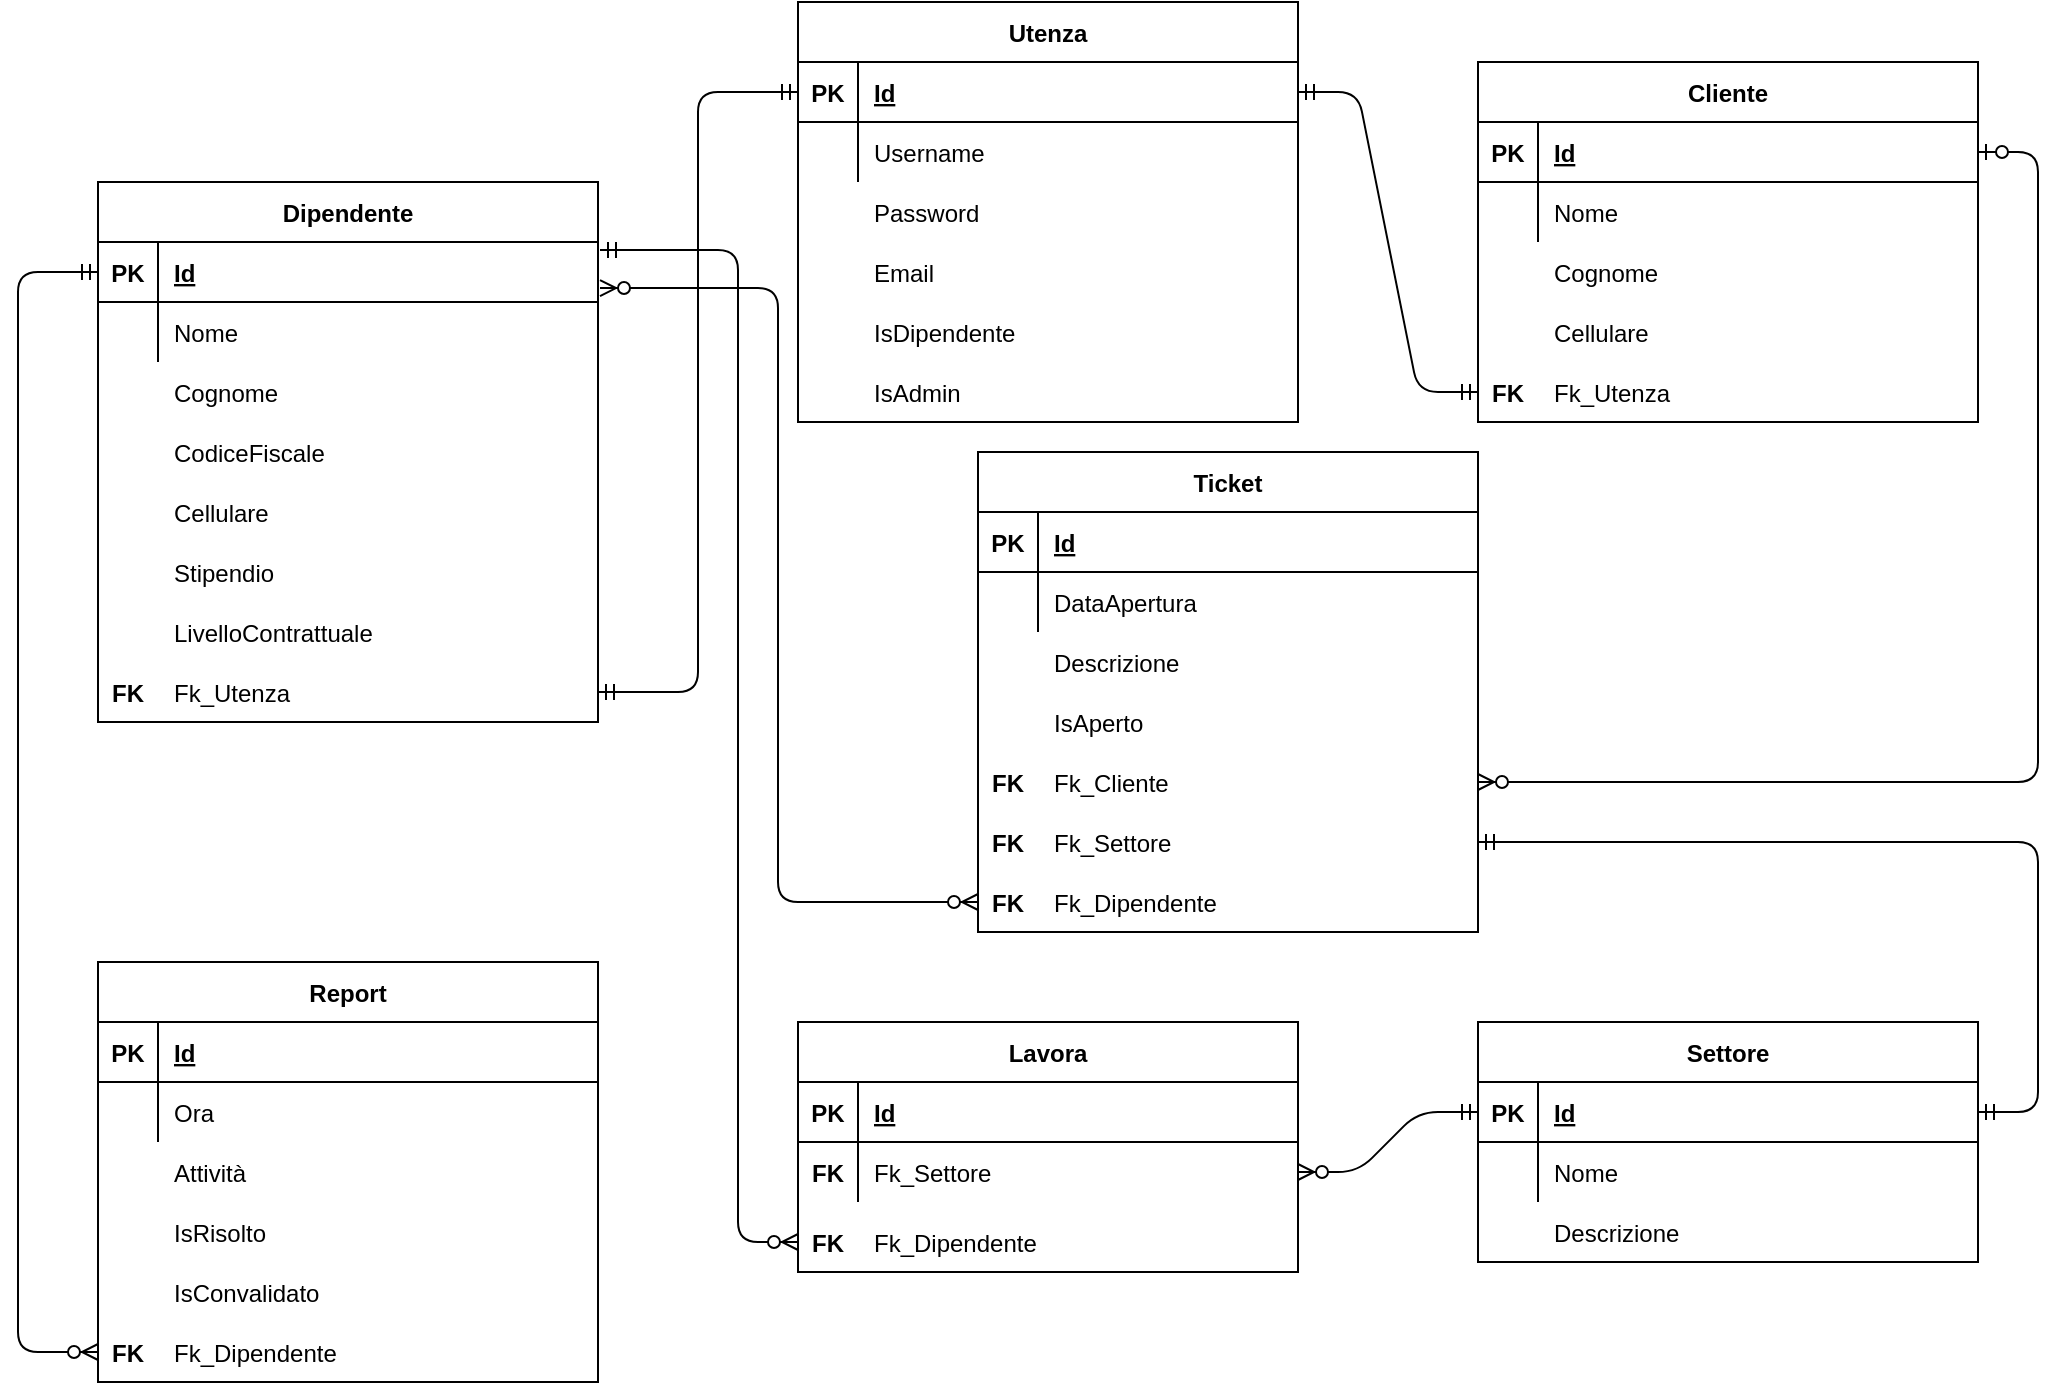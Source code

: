 <mxfile version="14.1.8" type="device"><diagram id="R2lEEEUBdFMjLlhIrx00" name="Page-1"><mxGraphModel dx="1086" dy="816" grid="1" gridSize="10" guides="1" tooltips="1" connect="1" arrows="1" fold="1" page="1" pageScale="1" pageWidth="850" pageHeight="1100" math="0" shadow="0" extFonts="Permanent Marker^https://fonts.googleapis.com/css?family=Permanent+Marker"><root><mxCell id="0"/><mxCell id="1" parent="0"/><mxCell id="C-vyLk0tnHw3VtMMgP7b-23" value="Dipendente" style="shape=table;startSize=30;container=1;collapsible=1;childLayout=tableLayout;fixedRows=1;rowLines=0;fontStyle=1;align=center;resizeLast=1;" parent="1" vertex="1"><mxGeometry x="220" y="180" width="250" height="270" as="geometry"/></mxCell><mxCell id="C-vyLk0tnHw3VtMMgP7b-24" value="" style="shape=partialRectangle;collapsible=0;dropTarget=0;pointerEvents=0;fillColor=none;points=[[0,0.5],[1,0.5]];portConstraint=eastwest;top=0;left=0;right=0;bottom=1;" parent="C-vyLk0tnHw3VtMMgP7b-23" vertex="1"><mxGeometry y="30" width="250" height="30" as="geometry"/></mxCell><mxCell id="C-vyLk0tnHw3VtMMgP7b-25" value="PK" style="shape=partialRectangle;overflow=hidden;connectable=0;fillColor=none;top=0;left=0;bottom=0;right=0;fontStyle=1;" parent="C-vyLk0tnHw3VtMMgP7b-24" vertex="1"><mxGeometry width="30" height="30" as="geometry"/></mxCell><mxCell id="C-vyLk0tnHw3VtMMgP7b-26" value="Id" style="shape=partialRectangle;overflow=hidden;connectable=0;fillColor=none;top=0;left=0;bottom=0;right=0;align=left;spacingLeft=6;fontStyle=5;" parent="C-vyLk0tnHw3VtMMgP7b-24" vertex="1"><mxGeometry x="30" width="220" height="30" as="geometry"/></mxCell><mxCell id="C-vyLk0tnHw3VtMMgP7b-27" value="" style="shape=partialRectangle;collapsible=0;dropTarget=0;pointerEvents=0;fillColor=none;points=[[0,0.5],[1,0.5]];portConstraint=eastwest;top=0;left=0;right=0;bottom=0;" parent="C-vyLk0tnHw3VtMMgP7b-23" vertex="1"><mxGeometry y="60" width="250" height="30" as="geometry"/></mxCell><mxCell id="C-vyLk0tnHw3VtMMgP7b-28" value="" style="shape=partialRectangle;overflow=hidden;connectable=0;fillColor=none;top=0;left=0;bottom=0;right=0;" parent="C-vyLk0tnHw3VtMMgP7b-27" vertex="1"><mxGeometry width="30" height="30" as="geometry"/></mxCell><mxCell id="C-vyLk0tnHw3VtMMgP7b-29" value="Nome" style="shape=partialRectangle;overflow=hidden;connectable=0;fillColor=none;top=0;left=0;bottom=0;right=0;align=left;spacingLeft=6;" parent="C-vyLk0tnHw3VtMMgP7b-27" vertex="1"><mxGeometry x="30" width="220" height="30" as="geometry"/></mxCell><mxCell id="SNjEbLcUEijaCDTkhFh6-2" value="" style="shape=partialRectangle;collapsible=0;dropTarget=0;pointerEvents=0;fillColor=none;points=[[0,0.5],[1,0.5]];portConstraint=eastwest;top=0;left=0;right=0;bottom=0;" parent="1" vertex="1"><mxGeometry x="220" y="270" width="250" height="30" as="geometry"/></mxCell><mxCell id="SNjEbLcUEijaCDTkhFh6-3" value="" style="shape=partialRectangle;overflow=hidden;connectable=0;fillColor=none;top=0;left=0;bottom=0;right=0;" parent="SNjEbLcUEijaCDTkhFh6-2" vertex="1"><mxGeometry width="30" height="30" as="geometry"/></mxCell><mxCell id="SNjEbLcUEijaCDTkhFh6-4" value="Cognome" style="shape=partialRectangle;overflow=hidden;connectable=0;fillColor=none;top=0;left=0;bottom=0;right=0;align=left;spacingLeft=6;" parent="SNjEbLcUEijaCDTkhFh6-2" vertex="1"><mxGeometry x="30" width="220" height="30" as="geometry"/></mxCell><mxCell id="SNjEbLcUEijaCDTkhFh6-5" value="" style="shape=partialRectangle;collapsible=0;dropTarget=0;pointerEvents=0;fillColor=none;points=[[0,0.5],[1,0.5]];portConstraint=eastwest;top=0;left=0;right=0;bottom=0;" parent="1" vertex="1"><mxGeometry x="220" y="300" width="250" height="30" as="geometry"/></mxCell><mxCell id="SNjEbLcUEijaCDTkhFh6-6" value="" style="shape=partialRectangle;overflow=hidden;connectable=0;fillColor=none;top=0;left=0;bottom=0;right=0;" parent="SNjEbLcUEijaCDTkhFh6-5" vertex="1"><mxGeometry width="30" height="30" as="geometry"/></mxCell><mxCell id="SNjEbLcUEijaCDTkhFh6-7" value="CodiceFiscale" style="shape=partialRectangle;overflow=hidden;connectable=0;fillColor=none;top=0;left=0;bottom=0;right=0;align=left;spacingLeft=6;" parent="SNjEbLcUEijaCDTkhFh6-5" vertex="1"><mxGeometry x="30" width="220" height="30" as="geometry"/></mxCell><mxCell id="SNjEbLcUEijaCDTkhFh6-8" value="" style="shape=partialRectangle;collapsible=0;dropTarget=0;pointerEvents=0;fillColor=none;points=[[0,0.5],[1,0.5]];portConstraint=eastwest;top=0;left=0;right=0;bottom=0;" parent="1" vertex="1"><mxGeometry x="220" y="330" width="250" height="30" as="geometry"/></mxCell><mxCell id="SNjEbLcUEijaCDTkhFh6-9" value="" style="shape=partialRectangle;overflow=hidden;connectable=0;fillColor=none;top=0;left=0;bottom=0;right=0;" parent="SNjEbLcUEijaCDTkhFh6-8" vertex="1"><mxGeometry width="30" height="30" as="geometry"/></mxCell><mxCell id="SNjEbLcUEijaCDTkhFh6-10" value="Cellulare" style="shape=partialRectangle;overflow=hidden;connectable=0;fillColor=none;top=0;left=0;bottom=0;right=0;align=left;spacingLeft=6;" parent="SNjEbLcUEijaCDTkhFh6-8" vertex="1"><mxGeometry x="30" width="220" height="30" as="geometry"/></mxCell><mxCell id="SNjEbLcUEijaCDTkhFh6-11" value="" style="shape=partialRectangle;collapsible=0;dropTarget=0;pointerEvents=0;fillColor=none;points=[[0,0.5],[1,0.5]];portConstraint=eastwest;top=0;left=0;right=0;bottom=0;" parent="1" vertex="1"><mxGeometry x="220" y="360" width="250" height="30" as="geometry"/></mxCell><mxCell id="SNjEbLcUEijaCDTkhFh6-12" value="" style="shape=partialRectangle;overflow=hidden;connectable=0;fillColor=none;top=0;left=0;bottom=0;right=0;" parent="SNjEbLcUEijaCDTkhFh6-11" vertex="1"><mxGeometry width="30" height="30" as="geometry"/></mxCell><mxCell id="SNjEbLcUEijaCDTkhFh6-13" value="Stipendio" style="shape=partialRectangle;overflow=hidden;connectable=0;fillColor=none;top=0;left=0;bottom=0;right=0;align=left;spacingLeft=6;" parent="SNjEbLcUEijaCDTkhFh6-11" vertex="1"><mxGeometry x="30" width="220" height="30" as="geometry"/></mxCell><mxCell id="SNjEbLcUEijaCDTkhFh6-14" value="" style="shape=partialRectangle;collapsible=0;dropTarget=0;pointerEvents=0;fillColor=none;points=[[0,0.5],[1,0.5]];portConstraint=eastwest;top=0;left=0;right=0;bottom=0;" parent="1" vertex="1"><mxGeometry x="220" y="390" width="250" height="30" as="geometry"/></mxCell><mxCell id="SNjEbLcUEijaCDTkhFh6-15" value="" style="shape=partialRectangle;overflow=hidden;connectable=0;fillColor=none;top=0;left=0;bottom=0;right=0;" parent="SNjEbLcUEijaCDTkhFh6-14" vertex="1"><mxGeometry width="30" height="30" as="geometry"/></mxCell><mxCell id="SNjEbLcUEijaCDTkhFh6-16" value="LivelloContrattuale" style="shape=partialRectangle;overflow=hidden;connectable=0;fillColor=none;top=0;left=0;bottom=0;right=0;align=left;spacingLeft=6;" parent="SNjEbLcUEijaCDTkhFh6-14" vertex="1"><mxGeometry x="30" width="220" height="30" as="geometry"/></mxCell><mxCell id="SNjEbLcUEijaCDTkhFh6-17" value="Settore" style="shape=table;startSize=30;container=1;collapsible=1;childLayout=tableLayout;fixedRows=1;rowLines=0;fontStyle=1;align=center;resizeLast=1;" parent="1" vertex="1"><mxGeometry x="910" y="600" width="250" height="120" as="geometry"/></mxCell><mxCell id="SNjEbLcUEijaCDTkhFh6-18" value="" style="shape=partialRectangle;collapsible=0;dropTarget=0;pointerEvents=0;fillColor=none;points=[[0,0.5],[1,0.5]];portConstraint=eastwest;top=0;left=0;right=0;bottom=1;" parent="SNjEbLcUEijaCDTkhFh6-17" vertex="1"><mxGeometry y="30" width="250" height="30" as="geometry"/></mxCell><mxCell id="SNjEbLcUEijaCDTkhFh6-19" value="PK" style="shape=partialRectangle;overflow=hidden;connectable=0;fillColor=none;top=0;left=0;bottom=0;right=0;fontStyle=1;" parent="SNjEbLcUEijaCDTkhFh6-18" vertex="1"><mxGeometry width="30" height="30" as="geometry"/></mxCell><mxCell id="SNjEbLcUEijaCDTkhFh6-20" value="Id" style="shape=partialRectangle;overflow=hidden;connectable=0;fillColor=none;top=0;left=0;bottom=0;right=0;align=left;spacingLeft=6;fontStyle=5;" parent="SNjEbLcUEijaCDTkhFh6-18" vertex="1"><mxGeometry x="30" width="220" height="30" as="geometry"/></mxCell><mxCell id="SNjEbLcUEijaCDTkhFh6-21" value="" style="shape=partialRectangle;collapsible=0;dropTarget=0;pointerEvents=0;fillColor=none;points=[[0,0.5],[1,0.5]];portConstraint=eastwest;top=0;left=0;right=0;bottom=0;" parent="SNjEbLcUEijaCDTkhFh6-17" vertex="1"><mxGeometry y="60" width="250" height="30" as="geometry"/></mxCell><mxCell id="SNjEbLcUEijaCDTkhFh6-22" value="" style="shape=partialRectangle;overflow=hidden;connectable=0;fillColor=none;top=0;left=0;bottom=0;right=0;" parent="SNjEbLcUEijaCDTkhFh6-21" vertex="1"><mxGeometry width="30" height="30" as="geometry"/></mxCell><mxCell id="SNjEbLcUEijaCDTkhFh6-23" value="Nome" style="shape=partialRectangle;overflow=hidden;connectable=0;fillColor=none;top=0;left=0;bottom=0;right=0;align=left;spacingLeft=6;" parent="SNjEbLcUEijaCDTkhFh6-21" vertex="1"><mxGeometry x="30" width="220" height="30" as="geometry"/></mxCell><mxCell id="SNjEbLcUEijaCDTkhFh6-24" value="" style="shape=partialRectangle;collapsible=0;dropTarget=0;pointerEvents=0;fillColor=none;points=[[0,0.5],[1,0.5]];portConstraint=eastwest;top=0;left=0;right=0;bottom=0;" parent="1" vertex="1"><mxGeometry x="910" y="690" width="250" height="30" as="geometry"/></mxCell><mxCell id="SNjEbLcUEijaCDTkhFh6-25" value="" style="shape=partialRectangle;overflow=hidden;connectable=0;fillColor=none;top=0;left=0;bottom=0;right=0;" parent="SNjEbLcUEijaCDTkhFh6-24" vertex="1"><mxGeometry width="30" height="30" as="geometry"/></mxCell><mxCell id="SNjEbLcUEijaCDTkhFh6-26" value="Descrizione" style="shape=partialRectangle;overflow=hidden;connectable=0;fillColor=none;top=0;left=0;bottom=0;right=0;align=left;spacingLeft=6;" parent="SNjEbLcUEijaCDTkhFh6-24" vertex="1"><mxGeometry x="30" width="220" height="30" as="geometry"/></mxCell><mxCell id="SNjEbLcUEijaCDTkhFh6-27" value="Cliente" style="shape=table;startSize=30;container=1;collapsible=1;childLayout=tableLayout;fixedRows=1;rowLines=0;fontStyle=1;align=center;resizeLast=1;" parent="1" vertex="1"><mxGeometry x="910" y="120" width="250" height="180" as="geometry"/></mxCell><mxCell id="SNjEbLcUEijaCDTkhFh6-28" value="" style="shape=partialRectangle;collapsible=0;dropTarget=0;pointerEvents=0;fillColor=none;points=[[0,0.5],[1,0.5]];portConstraint=eastwest;top=0;left=0;right=0;bottom=1;" parent="SNjEbLcUEijaCDTkhFh6-27" vertex="1"><mxGeometry y="30" width="250" height="30" as="geometry"/></mxCell><mxCell id="SNjEbLcUEijaCDTkhFh6-29" value="PK" style="shape=partialRectangle;overflow=hidden;connectable=0;fillColor=none;top=0;left=0;bottom=0;right=0;fontStyle=1;" parent="SNjEbLcUEijaCDTkhFh6-28" vertex="1"><mxGeometry width="30" height="30" as="geometry"/></mxCell><mxCell id="SNjEbLcUEijaCDTkhFh6-30" value="Id" style="shape=partialRectangle;overflow=hidden;connectable=0;fillColor=none;top=0;left=0;bottom=0;right=0;align=left;spacingLeft=6;fontStyle=5;" parent="SNjEbLcUEijaCDTkhFh6-28" vertex="1"><mxGeometry x="30" width="220" height="30" as="geometry"/></mxCell><mxCell id="SNjEbLcUEijaCDTkhFh6-31" value="" style="shape=partialRectangle;collapsible=0;dropTarget=0;pointerEvents=0;fillColor=none;points=[[0,0.5],[1,0.5]];portConstraint=eastwest;top=0;left=0;right=0;bottom=0;" parent="SNjEbLcUEijaCDTkhFh6-27" vertex="1"><mxGeometry y="60" width="250" height="30" as="geometry"/></mxCell><mxCell id="SNjEbLcUEijaCDTkhFh6-32" value="" style="shape=partialRectangle;overflow=hidden;connectable=0;fillColor=none;top=0;left=0;bottom=0;right=0;" parent="SNjEbLcUEijaCDTkhFh6-31" vertex="1"><mxGeometry width="30" height="30" as="geometry"/></mxCell><mxCell id="SNjEbLcUEijaCDTkhFh6-33" value="Nome" style="shape=partialRectangle;overflow=hidden;connectable=0;fillColor=none;top=0;left=0;bottom=0;right=0;align=left;spacingLeft=6;" parent="SNjEbLcUEijaCDTkhFh6-31" vertex="1"><mxGeometry x="30" width="220" height="30" as="geometry"/></mxCell><mxCell id="SNjEbLcUEijaCDTkhFh6-34" value="" style="shape=partialRectangle;collapsible=0;dropTarget=0;pointerEvents=0;fillColor=none;points=[[0,0.5],[1,0.5]];portConstraint=eastwest;top=0;left=0;right=0;bottom=0;" parent="1" vertex="1"><mxGeometry x="910" y="210" width="250" height="30" as="geometry"/></mxCell><mxCell id="SNjEbLcUEijaCDTkhFh6-35" value="" style="shape=partialRectangle;overflow=hidden;connectable=0;fillColor=none;top=0;left=0;bottom=0;right=0;" parent="SNjEbLcUEijaCDTkhFh6-34" vertex="1"><mxGeometry width="30" height="30" as="geometry"/></mxCell><mxCell id="SNjEbLcUEijaCDTkhFh6-36" value="Cognome" style="shape=partialRectangle;overflow=hidden;connectable=0;fillColor=none;top=0;left=0;bottom=0;right=0;align=left;spacingLeft=6;" parent="SNjEbLcUEijaCDTkhFh6-34" vertex="1"><mxGeometry x="30" width="220" height="30" as="geometry"/></mxCell><mxCell id="SNjEbLcUEijaCDTkhFh6-37" value="" style="shape=partialRectangle;collapsible=0;dropTarget=0;pointerEvents=0;fillColor=none;points=[[0,0.5],[1,0.5]];portConstraint=eastwest;top=0;left=0;right=0;bottom=0;" parent="1" vertex="1"><mxGeometry x="910" y="240" width="250" height="30" as="geometry"/></mxCell><mxCell id="SNjEbLcUEijaCDTkhFh6-38" value="" style="shape=partialRectangle;overflow=hidden;connectable=0;fillColor=none;top=0;left=0;bottom=0;right=0;" parent="SNjEbLcUEijaCDTkhFh6-37" vertex="1"><mxGeometry width="30" height="30" as="geometry"/></mxCell><mxCell id="SNjEbLcUEijaCDTkhFh6-39" value="Cellulare" style="shape=partialRectangle;overflow=hidden;connectable=0;fillColor=none;top=0;left=0;bottom=0;right=0;align=left;spacingLeft=6;" parent="SNjEbLcUEijaCDTkhFh6-37" vertex="1"><mxGeometry x="30" width="220" height="30" as="geometry"/></mxCell><mxCell id="SNjEbLcUEijaCDTkhFh6-52" value="Utenza" style="shape=table;startSize=30;container=1;collapsible=1;childLayout=tableLayout;fixedRows=1;rowLines=0;fontStyle=1;align=center;resizeLast=1;" parent="1" vertex="1"><mxGeometry x="570" y="90" width="250" height="210" as="geometry"/></mxCell><mxCell id="SNjEbLcUEijaCDTkhFh6-53" value="" style="shape=partialRectangle;collapsible=0;dropTarget=0;pointerEvents=0;fillColor=none;points=[[0,0.5],[1,0.5]];portConstraint=eastwest;top=0;left=0;right=0;bottom=1;" parent="SNjEbLcUEijaCDTkhFh6-52" vertex="1"><mxGeometry y="30" width="250" height="30" as="geometry"/></mxCell><mxCell id="SNjEbLcUEijaCDTkhFh6-54" value="PK" style="shape=partialRectangle;overflow=hidden;connectable=0;fillColor=none;top=0;left=0;bottom=0;right=0;fontStyle=1;" parent="SNjEbLcUEijaCDTkhFh6-53" vertex="1"><mxGeometry width="30" height="30" as="geometry"/></mxCell><mxCell id="SNjEbLcUEijaCDTkhFh6-55" value="Id" style="shape=partialRectangle;overflow=hidden;connectable=0;fillColor=none;top=0;left=0;bottom=0;right=0;align=left;spacingLeft=6;fontStyle=5;" parent="SNjEbLcUEijaCDTkhFh6-53" vertex="1"><mxGeometry x="30" width="220" height="30" as="geometry"/></mxCell><mxCell id="SNjEbLcUEijaCDTkhFh6-56" value="" style="shape=partialRectangle;collapsible=0;dropTarget=0;pointerEvents=0;fillColor=none;points=[[0,0.5],[1,0.5]];portConstraint=eastwest;top=0;left=0;right=0;bottom=0;" parent="SNjEbLcUEijaCDTkhFh6-52" vertex="1"><mxGeometry y="60" width="250" height="30" as="geometry"/></mxCell><mxCell id="SNjEbLcUEijaCDTkhFh6-57" value="" style="shape=partialRectangle;overflow=hidden;connectable=0;fillColor=none;top=0;left=0;bottom=0;right=0;" parent="SNjEbLcUEijaCDTkhFh6-56" vertex="1"><mxGeometry width="30" height="30" as="geometry"/></mxCell><mxCell id="SNjEbLcUEijaCDTkhFh6-58" value="Username" style="shape=partialRectangle;overflow=hidden;connectable=0;fillColor=none;top=0;left=0;bottom=0;right=0;align=left;spacingLeft=6;" parent="SNjEbLcUEijaCDTkhFh6-56" vertex="1"><mxGeometry x="30" width="220" height="30" as="geometry"/></mxCell><mxCell id="SNjEbLcUEijaCDTkhFh6-59" value="" style="shape=partialRectangle;collapsible=0;dropTarget=0;pointerEvents=0;fillColor=none;points=[[0,0.5],[1,0.5]];portConstraint=eastwest;top=0;left=0;right=0;bottom=0;" parent="1" vertex="1"><mxGeometry x="570" y="180" width="250" height="30" as="geometry"/></mxCell><mxCell id="SNjEbLcUEijaCDTkhFh6-60" value="" style="shape=partialRectangle;overflow=hidden;connectable=0;fillColor=none;top=0;left=0;bottom=0;right=0;" parent="SNjEbLcUEijaCDTkhFh6-59" vertex="1"><mxGeometry width="30" height="30" as="geometry"/></mxCell><mxCell id="SNjEbLcUEijaCDTkhFh6-61" value="Password" style="shape=partialRectangle;overflow=hidden;connectable=0;fillColor=none;top=0;left=0;bottom=0;right=0;align=left;spacingLeft=6;" parent="SNjEbLcUEijaCDTkhFh6-59" vertex="1"><mxGeometry x="30" width="220" height="30" as="geometry"/></mxCell><mxCell id="SNjEbLcUEijaCDTkhFh6-62" value="" style="shape=partialRectangle;collapsible=0;dropTarget=0;pointerEvents=0;fillColor=none;points=[[0,0.5],[1,0.5]];portConstraint=eastwest;top=0;left=0;right=0;bottom=0;" parent="1" vertex="1"><mxGeometry x="570" y="210" width="250" height="30" as="geometry"/></mxCell><mxCell id="SNjEbLcUEijaCDTkhFh6-63" value="" style="shape=partialRectangle;overflow=hidden;connectable=0;fillColor=none;top=0;left=0;bottom=0;right=0;" parent="SNjEbLcUEijaCDTkhFh6-62" vertex="1"><mxGeometry width="30" height="30" as="geometry"/></mxCell><mxCell id="SNjEbLcUEijaCDTkhFh6-64" value="Email" style="shape=partialRectangle;overflow=hidden;connectable=0;fillColor=none;top=0;left=0;bottom=0;right=0;align=left;spacingLeft=6;" parent="SNjEbLcUEijaCDTkhFh6-62" vertex="1"><mxGeometry x="30" width="220" height="30" as="geometry"/></mxCell><mxCell id="SNjEbLcUEijaCDTkhFh6-71" value="Ticket" style="shape=table;startSize=30;container=1;collapsible=1;childLayout=tableLayout;fixedRows=1;rowLines=0;fontStyle=1;align=center;resizeLast=1;" parent="1" vertex="1"><mxGeometry x="660" y="315" width="250" height="240" as="geometry"/></mxCell><mxCell id="SNjEbLcUEijaCDTkhFh6-72" value="" style="shape=partialRectangle;collapsible=0;dropTarget=0;pointerEvents=0;fillColor=none;points=[[0,0.5],[1,0.5]];portConstraint=eastwest;top=0;left=0;right=0;bottom=1;" parent="SNjEbLcUEijaCDTkhFh6-71" vertex="1"><mxGeometry y="30" width="250" height="30" as="geometry"/></mxCell><mxCell id="SNjEbLcUEijaCDTkhFh6-73" value="PK" style="shape=partialRectangle;overflow=hidden;connectable=0;fillColor=none;top=0;left=0;bottom=0;right=0;fontStyle=1;" parent="SNjEbLcUEijaCDTkhFh6-72" vertex="1"><mxGeometry width="30" height="30" as="geometry"/></mxCell><mxCell id="SNjEbLcUEijaCDTkhFh6-74" value="Id" style="shape=partialRectangle;overflow=hidden;connectable=0;fillColor=none;top=0;left=0;bottom=0;right=0;align=left;spacingLeft=6;fontStyle=5;" parent="SNjEbLcUEijaCDTkhFh6-72" vertex="1"><mxGeometry x="30" width="220" height="30" as="geometry"/></mxCell><mxCell id="SNjEbLcUEijaCDTkhFh6-75" value="" style="shape=partialRectangle;collapsible=0;dropTarget=0;pointerEvents=0;fillColor=none;points=[[0,0.5],[1,0.5]];portConstraint=eastwest;top=0;left=0;right=0;bottom=0;" parent="SNjEbLcUEijaCDTkhFh6-71" vertex="1"><mxGeometry y="60" width="250" height="30" as="geometry"/></mxCell><mxCell id="SNjEbLcUEijaCDTkhFh6-76" value="" style="shape=partialRectangle;overflow=hidden;connectable=0;fillColor=none;top=0;left=0;bottom=0;right=0;" parent="SNjEbLcUEijaCDTkhFh6-75" vertex="1"><mxGeometry width="30" height="30" as="geometry"/></mxCell><mxCell id="SNjEbLcUEijaCDTkhFh6-77" value="DataApertura" style="shape=partialRectangle;overflow=hidden;connectable=0;fillColor=none;top=0;left=0;bottom=0;right=0;align=left;spacingLeft=6;" parent="SNjEbLcUEijaCDTkhFh6-75" vertex="1"><mxGeometry x="30" width="220" height="30" as="geometry"/></mxCell><mxCell id="SNjEbLcUEijaCDTkhFh6-78" value="" style="shape=partialRectangle;collapsible=0;dropTarget=0;pointerEvents=0;fillColor=none;points=[[0,0.5],[1,0.5]];portConstraint=eastwest;top=0;left=0;right=0;bottom=0;" parent="1" vertex="1"><mxGeometry x="660" y="405" width="250" height="30" as="geometry"/></mxCell><mxCell id="SNjEbLcUEijaCDTkhFh6-79" value="" style="shape=partialRectangle;overflow=hidden;connectable=0;fillColor=none;top=0;left=0;bottom=0;right=0;" parent="SNjEbLcUEijaCDTkhFh6-78" vertex="1"><mxGeometry width="30" height="30" as="geometry"/></mxCell><mxCell id="SNjEbLcUEijaCDTkhFh6-80" value="Descrizione" style="shape=partialRectangle;overflow=hidden;connectable=0;fillColor=none;top=0;left=0;bottom=0;right=0;align=left;spacingLeft=6;" parent="SNjEbLcUEijaCDTkhFh6-78" vertex="1"><mxGeometry x="30" width="220" height="30" as="geometry"/></mxCell><mxCell id="SNjEbLcUEijaCDTkhFh6-81" value="" style="shape=partialRectangle;collapsible=0;dropTarget=0;pointerEvents=0;fillColor=none;points=[[0,0.5],[1,0.5]];portConstraint=eastwest;top=0;left=0;right=0;bottom=0;" parent="1" vertex="1"><mxGeometry x="660" y="435" width="250" height="30" as="geometry"/></mxCell><mxCell id="SNjEbLcUEijaCDTkhFh6-82" value="" style="shape=partialRectangle;overflow=hidden;connectable=0;fillColor=none;top=0;left=0;bottom=0;right=0;" parent="SNjEbLcUEijaCDTkhFh6-81" vertex="1"><mxGeometry width="30" height="30" as="geometry"/></mxCell><mxCell id="SNjEbLcUEijaCDTkhFh6-83" value="IsAperto" style="shape=partialRectangle;overflow=hidden;connectable=0;fillColor=none;top=0;left=0;bottom=0;right=0;align=left;spacingLeft=6;" parent="SNjEbLcUEijaCDTkhFh6-81" vertex="1"><mxGeometry x="30" width="220" height="30" as="geometry"/></mxCell><mxCell id="SNjEbLcUEijaCDTkhFh6-84" value="" style="shape=partialRectangle;collapsible=0;dropTarget=0;pointerEvents=0;fillColor=none;points=[[0,0.5],[1,0.5]];portConstraint=eastwest;top=0;left=0;right=0;bottom=0;" parent="1" vertex="1"><mxGeometry x="660" y="465" width="250" height="30" as="geometry"/></mxCell><mxCell id="SNjEbLcUEijaCDTkhFh6-85" value="FK" style="shape=partialRectangle;overflow=hidden;connectable=0;fillColor=none;top=0;left=0;bottom=0;right=0;fontStyle=1" parent="SNjEbLcUEijaCDTkhFh6-84" vertex="1"><mxGeometry width="30" height="30" as="geometry"/></mxCell><mxCell id="SNjEbLcUEijaCDTkhFh6-86" value="Fk_Cliente" style="shape=partialRectangle;overflow=hidden;connectable=0;fillColor=none;top=0;left=0;bottom=0;right=0;align=left;spacingLeft=6;" parent="SNjEbLcUEijaCDTkhFh6-84" vertex="1"><mxGeometry x="30" width="220" height="30" as="geometry"/></mxCell><mxCell id="SNjEbLcUEijaCDTkhFh6-87" value="" style="shape=partialRectangle;collapsible=0;dropTarget=0;pointerEvents=0;fillColor=none;points=[[0,0.5],[1,0.5]];portConstraint=eastwest;top=0;left=0;right=0;bottom=0;" parent="1" vertex="1"><mxGeometry x="660" y="495" width="250" height="30" as="geometry"/></mxCell><mxCell id="SNjEbLcUEijaCDTkhFh6-88" value="FK" style="shape=partialRectangle;overflow=hidden;connectable=0;fillColor=none;top=0;left=0;bottom=0;right=0;fontStyle=1" parent="SNjEbLcUEijaCDTkhFh6-87" vertex="1"><mxGeometry width="30" height="30" as="geometry"/></mxCell><mxCell id="SNjEbLcUEijaCDTkhFh6-89" value="Fk_Settore" style="shape=partialRectangle;overflow=hidden;connectable=0;fillColor=none;top=0;left=0;bottom=0;right=0;align=left;spacingLeft=6;" parent="SNjEbLcUEijaCDTkhFh6-87" vertex="1"><mxGeometry x="30" width="220" height="30" as="geometry"/></mxCell><mxCell id="SNjEbLcUEijaCDTkhFh6-103" value="Report" style="shape=table;startSize=30;container=1;collapsible=1;childLayout=tableLayout;fixedRows=1;rowLines=0;fontStyle=1;align=center;resizeLast=1;" parent="1" vertex="1"><mxGeometry x="220" y="570" width="250" height="210" as="geometry"/></mxCell><mxCell id="SNjEbLcUEijaCDTkhFh6-104" value="" style="shape=partialRectangle;collapsible=0;dropTarget=0;pointerEvents=0;fillColor=none;points=[[0,0.5],[1,0.5]];portConstraint=eastwest;top=0;left=0;right=0;bottom=1;" parent="SNjEbLcUEijaCDTkhFh6-103" vertex="1"><mxGeometry y="30" width="250" height="30" as="geometry"/></mxCell><mxCell id="SNjEbLcUEijaCDTkhFh6-105" value="PK" style="shape=partialRectangle;overflow=hidden;connectable=0;fillColor=none;top=0;left=0;bottom=0;right=0;fontStyle=1;" parent="SNjEbLcUEijaCDTkhFh6-104" vertex="1"><mxGeometry width="30" height="30" as="geometry"/></mxCell><mxCell id="SNjEbLcUEijaCDTkhFh6-106" value="Id" style="shape=partialRectangle;overflow=hidden;connectable=0;fillColor=none;top=0;left=0;bottom=0;right=0;align=left;spacingLeft=6;fontStyle=5;" parent="SNjEbLcUEijaCDTkhFh6-104" vertex="1"><mxGeometry x="30" width="220" height="30" as="geometry"/></mxCell><mxCell id="SNjEbLcUEijaCDTkhFh6-107" value="" style="shape=partialRectangle;collapsible=0;dropTarget=0;pointerEvents=0;fillColor=none;points=[[0,0.5],[1,0.5]];portConstraint=eastwest;top=0;left=0;right=0;bottom=0;" parent="SNjEbLcUEijaCDTkhFh6-103" vertex="1"><mxGeometry y="60" width="250" height="30" as="geometry"/></mxCell><mxCell id="SNjEbLcUEijaCDTkhFh6-108" value="" style="shape=partialRectangle;overflow=hidden;connectable=0;fillColor=none;top=0;left=0;bottom=0;right=0;fontStyle=1" parent="SNjEbLcUEijaCDTkhFh6-107" vertex="1"><mxGeometry width="30" height="30" as="geometry"/></mxCell><mxCell id="SNjEbLcUEijaCDTkhFh6-109" value="Ora" style="shape=partialRectangle;overflow=hidden;connectable=0;fillColor=none;top=0;left=0;bottom=0;right=0;align=left;spacingLeft=6;" parent="SNjEbLcUEijaCDTkhFh6-107" vertex="1"><mxGeometry x="30" width="220" height="30" as="geometry"/></mxCell><mxCell id="SNjEbLcUEijaCDTkhFh6-110" value="" style="shape=partialRectangle;collapsible=0;dropTarget=0;pointerEvents=0;fillColor=none;points=[[0,0.5],[1,0.5]];portConstraint=eastwest;top=0;left=0;right=0;bottom=0;" parent="1" vertex="1"><mxGeometry x="220" y="660" width="250" height="30" as="geometry"/></mxCell><mxCell id="SNjEbLcUEijaCDTkhFh6-111" value="" style="shape=partialRectangle;overflow=hidden;connectable=0;fillColor=none;top=0;left=0;bottom=0;right=0;fontStyle=1" parent="SNjEbLcUEijaCDTkhFh6-110" vertex="1"><mxGeometry width="30" height="30" as="geometry"/></mxCell><mxCell id="SNjEbLcUEijaCDTkhFh6-112" value="Attività" style="shape=partialRectangle;overflow=hidden;connectable=0;fillColor=none;top=0;left=0;bottom=0;right=0;align=left;spacingLeft=6;" parent="SNjEbLcUEijaCDTkhFh6-110" vertex="1"><mxGeometry x="30" width="220" height="30" as="geometry"/></mxCell><mxCell id="SNjEbLcUEijaCDTkhFh6-113" value="" style="shape=partialRectangle;collapsible=0;dropTarget=0;pointerEvents=0;fillColor=none;points=[[0,0.5],[1,0.5]];portConstraint=eastwest;top=0;left=0;right=0;bottom=0;" parent="1" vertex="1"><mxGeometry x="220" y="690" width="250" height="30" as="geometry"/></mxCell><mxCell id="SNjEbLcUEijaCDTkhFh6-114" value="" style="shape=partialRectangle;overflow=hidden;connectable=0;fillColor=none;top=0;left=0;bottom=0;right=0;fontStyle=1" parent="SNjEbLcUEijaCDTkhFh6-113" vertex="1"><mxGeometry width="30" height="30" as="geometry"/></mxCell><mxCell id="SNjEbLcUEijaCDTkhFh6-115" value="IsRisolto" style="shape=partialRectangle;overflow=hidden;connectable=0;fillColor=none;top=0;left=0;bottom=0;right=0;align=left;spacingLeft=6;" parent="SNjEbLcUEijaCDTkhFh6-113" vertex="1"><mxGeometry x="30" width="220" height="30" as="geometry"/></mxCell><mxCell id="SNjEbLcUEijaCDTkhFh6-116" value="" style="shape=partialRectangle;collapsible=0;dropTarget=0;pointerEvents=0;fillColor=none;points=[[0,0.5],[1,0.5]];portConstraint=eastwest;top=0;left=0;right=0;bottom=0;" parent="1" vertex="1"><mxGeometry x="220" y="750" width="250" height="30" as="geometry"/></mxCell><mxCell id="SNjEbLcUEijaCDTkhFh6-117" value="FK" style="shape=partialRectangle;overflow=hidden;connectable=0;fillColor=none;top=0;left=0;bottom=0;right=0;fontStyle=1" parent="SNjEbLcUEijaCDTkhFh6-116" vertex="1"><mxGeometry width="30" height="30" as="geometry"/></mxCell><mxCell id="SNjEbLcUEijaCDTkhFh6-118" value="Fk_Dipendente" style="shape=partialRectangle;overflow=hidden;connectable=0;fillColor=none;top=0;left=0;bottom=0;right=0;align=left;spacingLeft=6;" parent="SNjEbLcUEijaCDTkhFh6-116" vertex="1"><mxGeometry x="30" width="220" height="30" as="geometry"/></mxCell><mxCell id="SNjEbLcUEijaCDTkhFh6-124" value="Lavora" style="shape=table;startSize=30;container=1;collapsible=1;childLayout=tableLayout;fixedRows=1;rowLines=0;fontStyle=1;align=center;resizeLast=1;" parent="1" vertex="1"><mxGeometry x="570" y="600" width="250" height="125" as="geometry"/></mxCell><mxCell id="SNjEbLcUEijaCDTkhFh6-125" value="" style="shape=partialRectangle;collapsible=0;dropTarget=0;pointerEvents=0;fillColor=none;points=[[0,0.5],[1,0.5]];portConstraint=eastwest;top=0;left=0;right=0;bottom=1;" parent="SNjEbLcUEijaCDTkhFh6-124" vertex="1"><mxGeometry y="30" width="250" height="30" as="geometry"/></mxCell><mxCell id="SNjEbLcUEijaCDTkhFh6-126" value="PK" style="shape=partialRectangle;overflow=hidden;connectable=0;fillColor=none;top=0;left=0;bottom=0;right=0;fontStyle=1;" parent="SNjEbLcUEijaCDTkhFh6-125" vertex="1"><mxGeometry width="30" height="30" as="geometry"/></mxCell><mxCell id="SNjEbLcUEijaCDTkhFh6-127" value="Id" style="shape=partialRectangle;overflow=hidden;connectable=0;fillColor=none;top=0;left=0;bottom=0;right=0;align=left;spacingLeft=6;fontStyle=5;" parent="SNjEbLcUEijaCDTkhFh6-125" vertex="1"><mxGeometry x="30" width="220" height="30" as="geometry"/></mxCell><mxCell id="SNjEbLcUEijaCDTkhFh6-128" value="" style="shape=partialRectangle;collapsible=0;dropTarget=0;pointerEvents=0;fillColor=none;points=[[0,0.5],[1,0.5]];portConstraint=eastwest;top=0;left=0;right=0;bottom=0;" parent="SNjEbLcUEijaCDTkhFh6-124" vertex="1"><mxGeometry y="60" width="250" height="30" as="geometry"/></mxCell><mxCell id="SNjEbLcUEijaCDTkhFh6-129" value="FK" style="shape=partialRectangle;overflow=hidden;connectable=0;fillColor=none;top=0;left=0;bottom=0;right=0;fontStyle=1" parent="SNjEbLcUEijaCDTkhFh6-128" vertex="1"><mxGeometry width="30" height="30" as="geometry"/></mxCell><mxCell id="SNjEbLcUEijaCDTkhFh6-130" value="Fk_Settore" style="shape=partialRectangle;overflow=hidden;connectable=0;fillColor=none;top=0;left=0;bottom=0;right=0;align=left;spacingLeft=6;" parent="SNjEbLcUEijaCDTkhFh6-128" vertex="1"><mxGeometry x="30" width="220" height="30" as="geometry"/></mxCell><mxCell id="SNjEbLcUEijaCDTkhFh6-131" value="" style="shape=partialRectangle;collapsible=0;dropTarget=0;pointerEvents=0;fillColor=none;points=[[0,0.5],[1,0.5]];portConstraint=eastwest;top=0;left=0;right=0;bottom=0;" parent="1" vertex="1"><mxGeometry x="570" y="695" width="250" height="30" as="geometry"/></mxCell><mxCell id="SNjEbLcUEijaCDTkhFh6-132" value="FK" style="shape=partialRectangle;overflow=hidden;connectable=0;fillColor=none;top=0;left=0;bottom=0;right=0;fontStyle=1" parent="SNjEbLcUEijaCDTkhFh6-131" vertex="1"><mxGeometry width="30" height="30" as="geometry"/></mxCell><mxCell id="SNjEbLcUEijaCDTkhFh6-133" value="Fk_Dipendente" style="shape=partialRectangle;overflow=hidden;connectable=0;fillColor=none;top=0;left=0;bottom=0;right=0;align=left;spacingLeft=6;" parent="SNjEbLcUEijaCDTkhFh6-131" vertex="1"><mxGeometry x="30" width="220" height="30" as="geometry"/></mxCell><mxCell id="SNjEbLcUEijaCDTkhFh6-135" value="" style="edgeStyle=entityRelationEdgeStyle;fontSize=12;html=1;endArrow=ERzeroToMany;startArrow=ERmandOne;entryX=1;entryY=0.5;entryDx=0;entryDy=0;exitX=0;exitY=0.5;exitDx=0;exitDy=0;" parent="1" source="SNjEbLcUEijaCDTkhFh6-18" target="SNjEbLcUEijaCDTkhFh6-128" edge="1"><mxGeometry width="100" height="100" relative="1" as="geometry"><mxPoint x="860" y="700" as="sourcePoint"/><mxPoint x="770" y="620" as="targetPoint"/></mxGeometry></mxCell><mxCell id="SNjEbLcUEijaCDTkhFh6-136" value="" style="edgeStyle=orthogonalEdgeStyle;fontSize=12;html=1;endArrow=ERzeroToMany;startArrow=ERzeroToOne;exitX=1;exitY=0.5;exitDx=0;exitDy=0;entryX=1;entryY=0.5;entryDx=0;entryDy=0;" parent="1" source="SNjEbLcUEijaCDTkhFh6-28" target="SNjEbLcUEijaCDTkhFh6-84" edge="1"><mxGeometry width="100" height="100" relative="1" as="geometry"><mxPoint x="930" y="520" as="sourcePoint"/><mxPoint x="1000" y="440" as="targetPoint"/><Array as="points"><mxPoint x="1190" y="165"/><mxPoint x="1190" y="480"/></Array></mxGeometry></mxCell><mxCell id="SNjEbLcUEijaCDTkhFh6-137" value="" style="edgeStyle=orthogonalEdgeStyle;fontSize=12;html=1;endArrow=ERmandOne;startArrow=ERmandOne;entryX=1;entryY=0.5;entryDx=0;entryDy=0;exitX=1;exitY=0.5;exitDx=0;exitDy=0;" parent="1" source="SNjEbLcUEijaCDTkhFh6-18" target="SNjEbLcUEijaCDTkhFh6-87" edge="1"><mxGeometry width="100" height="100" relative="1" as="geometry"><mxPoint x="1020" y="620" as="sourcePoint"/><mxPoint x="1120" y="520" as="targetPoint"/><Array as="points"><mxPoint x="1190" y="645"/><mxPoint x="1190" y="510"/></Array></mxGeometry></mxCell><mxCell id="SNjEbLcUEijaCDTkhFh6-138" value="" style="edgeStyle=orthogonalEdgeStyle;fontSize=12;html=1;endArrow=ERzeroToMany;startArrow=ERmandOne;exitX=0;exitY=0.5;exitDx=0;exitDy=0;entryX=0;entryY=0.5;entryDx=0;entryDy=0;" parent="1" source="C-vyLk0tnHw3VtMMgP7b-24" target="SNjEbLcUEijaCDTkhFh6-116" edge="1"><mxGeometry width="100" height="100" relative="1" as="geometry"><mxPoint x="800" y="620" as="sourcePoint"/><mxPoint x="130" y="765" as="targetPoint"/><Array as="points"><mxPoint x="180" y="225"/><mxPoint x="180" y="765"/></Array></mxGeometry></mxCell><mxCell id="SNjEbLcUEijaCDTkhFh6-140" value="" style="shape=partialRectangle;collapsible=0;dropTarget=0;pointerEvents=0;fillColor=none;points=[[0,0.5],[1,0.5]];portConstraint=eastwest;top=0;left=0;right=0;bottom=0;" parent="1" vertex="1"><mxGeometry x="220" y="420" width="250" height="30" as="geometry"/></mxCell><mxCell id="SNjEbLcUEijaCDTkhFh6-141" value="FK" style="shape=partialRectangle;overflow=hidden;connectable=0;fillColor=none;top=0;left=0;bottom=0;right=0;fontStyle=1" parent="SNjEbLcUEijaCDTkhFh6-140" vertex="1"><mxGeometry width="30" height="30" as="geometry"/></mxCell><mxCell id="SNjEbLcUEijaCDTkhFh6-142" value="Fk_Utenza" style="shape=partialRectangle;overflow=hidden;connectable=0;fillColor=none;top=0;left=0;bottom=0;right=0;align=left;spacingLeft=6;" parent="SNjEbLcUEijaCDTkhFh6-140" vertex="1"><mxGeometry x="30" width="220" height="30" as="geometry"/></mxCell><mxCell id="SNjEbLcUEijaCDTkhFh6-143" value="" style="edgeStyle=orthogonalEdgeStyle;fontSize=12;html=1;endArrow=ERmandOne;startArrow=ERmandOne;exitX=1;exitY=0.5;exitDx=0;exitDy=0;entryX=0;entryY=0.5;entryDx=0;entryDy=0;" parent="1" source="SNjEbLcUEijaCDTkhFh6-140" target="SNjEbLcUEijaCDTkhFh6-53" edge="1"><mxGeometry width="100" height="100" relative="1" as="geometry"><mxPoint x="800" y="520" as="sourcePoint"/><mxPoint x="900" y="420" as="targetPoint"/></mxGeometry></mxCell><mxCell id="SNjEbLcUEijaCDTkhFh6-144" value="" style="shape=partialRectangle;collapsible=0;dropTarget=0;pointerEvents=0;fillColor=none;points=[[0,0.5],[1,0.5]];portConstraint=eastwest;top=0;left=0;right=0;bottom=0;" parent="1" vertex="1"><mxGeometry x="910" y="270" width="250" height="30" as="geometry"/></mxCell><mxCell id="SNjEbLcUEijaCDTkhFh6-145" value="FK" style="shape=partialRectangle;overflow=hidden;connectable=0;fillColor=none;top=0;left=0;bottom=0;right=0;fontStyle=1" parent="SNjEbLcUEijaCDTkhFh6-144" vertex="1"><mxGeometry width="30" height="30" as="geometry"/></mxCell><mxCell id="SNjEbLcUEijaCDTkhFh6-146" value="Fk_Utenza" style="shape=partialRectangle;overflow=hidden;connectable=0;fillColor=none;top=0;left=0;bottom=0;right=0;align=left;spacingLeft=6;" parent="SNjEbLcUEijaCDTkhFh6-144" vertex="1"><mxGeometry x="30" width="220" height="30" as="geometry"/></mxCell><mxCell id="SNjEbLcUEijaCDTkhFh6-147" value="" style="edgeStyle=entityRelationEdgeStyle;fontSize=12;html=1;endArrow=ERmandOne;startArrow=ERmandOne;entryX=0;entryY=0.5;entryDx=0;entryDy=0;exitX=1;exitY=0.5;exitDx=0;exitDy=0;" parent="1" source="SNjEbLcUEijaCDTkhFh6-53" target="SNjEbLcUEijaCDTkhFh6-144" edge="1"><mxGeometry width="100" height="100" relative="1" as="geometry"><mxPoint x="800" y="460" as="sourcePoint"/><mxPoint x="900" y="360" as="targetPoint"/></mxGeometry></mxCell><mxCell id="SNjEbLcUEijaCDTkhFh6-148" value="" style="edgeStyle=orthogonalEdgeStyle;fontSize=12;html=1;endArrow=ERzeroToMany;startArrow=ERmandOne;exitX=1.004;exitY=0.133;exitDx=0;exitDy=0;entryX=0;entryY=0.5;entryDx=0;entryDy=0;exitPerimeter=0;" parent="1" source="C-vyLk0tnHw3VtMMgP7b-24" target="SNjEbLcUEijaCDTkhFh6-131" edge="1"><mxGeometry width="100" height="100" relative="1" as="geometry"><mxPoint x="800" y="520" as="sourcePoint"/><mxPoint x="900" y="420" as="targetPoint"/><Array as="points"><mxPoint x="540" y="214"/><mxPoint x="540" y="710"/></Array></mxGeometry></mxCell><mxCell id="SNjEbLcUEijaCDTkhFh6-149" value="" style="shape=partialRectangle;collapsible=0;dropTarget=0;pointerEvents=0;fillColor=none;points=[[0,0.5],[1,0.5]];portConstraint=eastwest;top=0;left=0;right=0;bottom=0;" parent="1" vertex="1"><mxGeometry x="660" y="525" width="250" height="30" as="geometry"/></mxCell><mxCell id="SNjEbLcUEijaCDTkhFh6-150" value="FK" style="shape=partialRectangle;overflow=hidden;connectable=0;fillColor=none;top=0;left=0;bottom=0;right=0;fontStyle=1" parent="SNjEbLcUEijaCDTkhFh6-149" vertex="1"><mxGeometry width="30" height="30" as="geometry"/></mxCell><mxCell id="SNjEbLcUEijaCDTkhFh6-151" value="Fk_Dipendente" style="shape=partialRectangle;overflow=hidden;connectable=0;fillColor=none;top=0;left=0;bottom=0;right=0;align=left;spacingLeft=6;" parent="SNjEbLcUEijaCDTkhFh6-149" vertex="1"><mxGeometry x="30" width="220" height="30" as="geometry"/></mxCell><mxCell id="SNjEbLcUEijaCDTkhFh6-152" value="" style="edgeStyle=orthogonalEdgeStyle;fontSize=12;html=1;endArrow=ERzeroToMany;endFill=1;startArrow=ERzeroToMany;entryX=0;entryY=0.5;entryDx=0;entryDy=0;exitX=1.004;exitY=0.767;exitDx=0;exitDy=0;exitPerimeter=0;" parent="1" source="C-vyLk0tnHw3VtMMgP7b-24" target="SNjEbLcUEijaCDTkhFh6-149" edge="1"><mxGeometry width="100" height="100" relative="1" as="geometry"><mxPoint x="474" y="237" as="sourcePoint"/><mxPoint x="900" y="420" as="targetPoint"/><Array as="points"><mxPoint x="560" y="233"/><mxPoint x="560" y="540"/></Array></mxGeometry></mxCell><mxCell id="kYWsJo4a4Vxe4euN0U-o-1" value="" style="shape=partialRectangle;collapsible=0;dropTarget=0;pointerEvents=0;fillColor=none;points=[[0,0.5],[1,0.5]];portConstraint=eastwest;top=0;left=0;right=0;bottom=0;" parent="1" vertex="1"><mxGeometry x="570" y="240" width="250" height="30" as="geometry"/></mxCell><mxCell id="kYWsJo4a4Vxe4euN0U-o-2" value="" style="shape=partialRectangle;overflow=hidden;connectable=0;fillColor=none;top=0;left=0;bottom=0;right=0;" parent="kYWsJo4a4Vxe4euN0U-o-1" vertex="1"><mxGeometry width="30" height="30" as="geometry"/></mxCell><mxCell id="kYWsJo4a4Vxe4euN0U-o-3" value="IsDipendente" style="shape=partialRectangle;overflow=hidden;connectable=0;fillColor=none;top=0;left=0;bottom=0;right=0;align=left;spacingLeft=6;" parent="kYWsJo4a4Vxe4euN0U-o-1" vertex="1"><mxGeometry x="30" width="220" height="30" as="geometry"/></mxCell><mxCell id="kYWsJo4a4Vxe4euN0U-o-4" value="" style="shape=partialRectangle;collapsible=0;dropTarget=0;pointerEvents=0;fillColor=none;points=[[0,0.5],[1,0.5]];portConstraint=eastwest;top=0;left=0;right=0;bottom=0;" parent="1" vertex="1"><mxGeometry x="570" y="270" width="250" height="30" as="geometry"/></mxCell><mxCell id="kYWsJo4a4Vxe4euN0U-o-5" value="" style="shape=partialRectangle;overflow=hidden;connectable=0;fillColor=none;top=0;left=0;bottom=0;right=0;" parent="kYWsJo4a4Vxe4euN0U-o-4" vertex="1"><mxGeometry width="30" height="30" as="geometry"/></mxCell><mxCell id="kYWsJo4a4Vxe4euN0U-o-6" value="IsAdmin" style="shape=partialRectangle;overflow=hidden;connectable=0;fillColor=none;top=0;left=0;bottom=0;right=0;align=left;spacingLeft=6;" parent="kYWsJo4a4Vxe4euN0U-o-4" vertex="1"><mxGeometry x="30" width="220" height="30" as="geometry"/></mxCell><mxCell id="GzwUknbbHx_YLi54jYhC-1" value="" style="shape=partialRectangle;collapsible=0;dropTarget=0;pointerEvents=0;fillColor=none;points=[[0,0.5],[1,0.5]];portConstraint=eastwest;top=0;left=0;right=0;bottom=0;" vertex="1" parent="1"><mxGeometry x="220" y="720" width="250" height="30" as="geometry"/></mxCell><mxCell id="GzwUknbbHx_YLi54jYhC-2" value="" style="shape=partialRectangle;overflow=hidden;connectable=0;fillColor=none;top=0;left=0;bottom=0;right=0;fontStyle=1" vertex="1" parent="GzwUknbbHx_YLi54jYhC-1"><mxGeometry width="30" height="30" as="geometry"/></mxCell><mxCell id="GzwUknbbHx_YLi54jYhC-3" value="IsConvalidato" style="shape=partialRectangle;overflow=hidden;connectable=0;fillColor=none;top=0;left=0;bottom=0;right=0;align=left;spacingLeft=6;" vertex="1" parent="GzwUknbbHx_YLi54jYhC-1"><mxGeometry x="30" width="220" height="30" as="geometry"/></mxCell></root></mxGraphModel></diagram></mxfile>